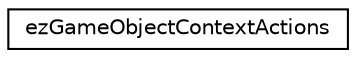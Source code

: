 digraph "Graphical Class Hierarchy"
{
 // LATEX_PDF_SIZE
  edge [fontname="Helvetica",fontsize="10",labelfontname="Helvetica",labelfontsize="10"];
  node [fontname="Helvetica",fontsize="10",shape=record];
  rankdir="LR";
  Node0 [label="ezGameObjectContextActions",height=0.2,width=0.4,color="black", fillcolor="white", style="filled",URL="$d2/dd4/classez_game_object_context_actions.htm",tooltip=" "];
}
